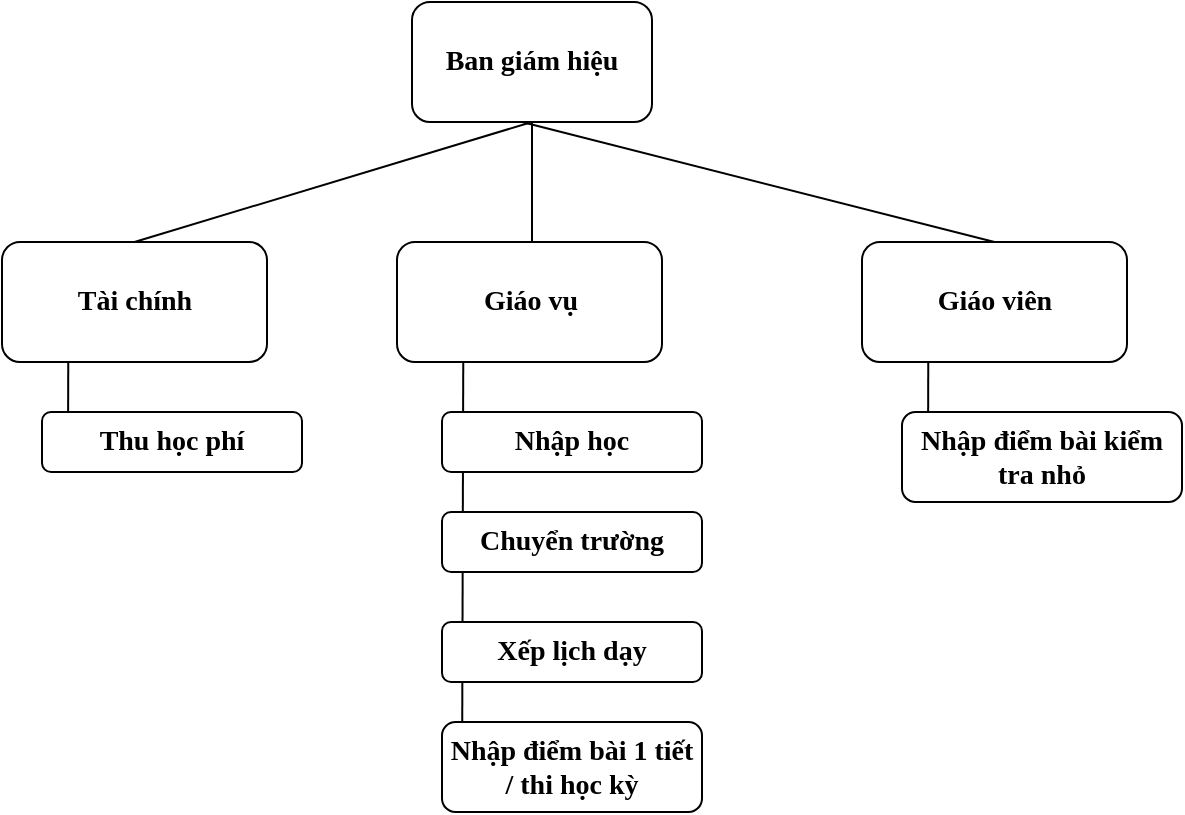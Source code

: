 <mxfile version="17.4.3" type="browser"><diagram id="tEWdI7mVtPkx2p7Z6v2a" name="Page-1"><mxGraphModel dx="1502" dy="595" grid="1" gridSize="10" guides="1" tooltips="1" connect="1" arrows="1" fold="1" page="1" pageScale="1" pageWidth="850" pageHeight="1100" math="0" shadow="0"><root><mxCell id="0"/><mxCell id="1" parent="0"/><mxCell id="K2OTlTdqy1Unsep3kpDC-1" value="Ban giám hiệu" style="rounded=1;whiteSpace=wrap;html=1;fontStyle=1;fontFamily=Times New Roman;fontSize=14;" parent="1" vertex="1"><mxGeometry x="305" y="120" width="120" height="60" as="geometry"/></mxCell><mxCell id="K2OTlTdqy1Unsep3kpDC-2" value="Giáo viên" style="rounded=1;whiteSpace=wrap;html=1;fontStyle=1;fontFamily=Times New Roman;fontSize=14;" parent="1" vertex="1"><mxGeometry x="530" y="240" width="132.5" height="60" as="geometry"/></mxCell><mxCell id="K2OTlTdqy1Unsep3kpDC-3" value="Giáo vụ" style="rounded=1;whiteSpace=wrap;html=1;fontStyle=1;fontFamily=Times New Roman;fontSize=14;" parent="1" vertex="1"><mxGeometry x="297.5" y="240" width="132.5" height="60" as="geometry"/></mxCell><mxCell id="HcM3e8plRM3n5sKobz2G-1" value="" style="endArrow=none;html=1;rounded=0;entryX=0.5;entryY=1;entryDx=0;entryDy=0;" parent="1" target="K2OTlTdqy1Unsep3kpDC-1" edge="1"><mxGeometry width="50" height="50" relative="1" as="geometry"><mxPoint x="365" y="240" as="sourcePoint"/><mxPoint x="360" y="220" as="targetPoint"/></mxGeometry></mxCell><mxCell id="HcM3e8plRM3n5sKobz2G-2" value="" style="endArrow=none;html=1;rounded=0;entryX=0.5;entryY=1;entryDx=0;entryDy=0;exitX=0.5;exitY=0;exitDx=0;exitDy=0;" parent="1" source="K2OTlTdqy1Unsep3kpDC-2" edge="1"><mxGeometry width="50" height="50" relative="1" as="geometry"><mxPoint x="240" y="250" as="sourcePoint"/><mxPoint x="360" y="180" as="targetPoint"/></mxGeometry></mxCell><mxCell id="HcM3e8plRM3n5sKobz2G-3" value="Tài chính" style="rounded=1;whiteSpace=wrap;html=1;fontStyle=1;fontFamily=Times New Roman;fontSize=14;" parent="1" vertex="1"><mxGeometry x="100" y="240" width="132.5" height="60" as="geometry"/></mxCell><mxCell id="HcM3e8plRM3n5sKobz2G-4" value="" style="endArrow=none;html=1;rounded=0;exitX=0.5;exitY=0;exitDx=0;exitDy=0;entryX=0.5;entryY=1;entryDx=0;entryDy=0;" parent="1" source="HcM3e8plRM3n5sKobz2G-3" target="K2OTlTdqy1Unsep3kpDC-1" edge="1"><mxGeometry width="50" height="50" relative="1" as="geometry"><mxPoint x="375" y="260" as="sourcePoint"/><mxPoint x="375" y="190" as="targetPoint"/><Array as="points"/></mxGeometry></mxCell><mxCell id="HcM3e8plRM3n5sKobz2G-5" value="" style="endArrow=none;html=1;rounded=0;entryX=0.25;entryY=1;entryDx=0;entryDy=0;" parent="1" target="HcM3e8plRM3n5sKobz2G-3" edge="1"><mxGeometry width="50" height="50" relative="1" as="geometry"><mxPoint x="133" y="350" as="sourcePoint"/><mxPoint x="470" y="300" as="targetPoint"/></mxGeometry></mxCell><mxCell id="HcM3e8plRM3n5sKobz2G-6" value="Thu học phí" style="rounded=1;whiteSpace=wrap;html=1;fontStyle=1;fontFamily=Times New Roman;fontSize=14;" parent="1" vertex="1"><mxGeometry x="120" y="325" width="130" height="30" as="geometry"/></mxCell><mxCell id="HcM3e8plRM3n5sKobz2G-11" value="" style="endArrow=none;html=1;rounded=0;entryX=0.25;entryY=1;entryDx=0;entryDy=0;" parent="1" target="K2OTlTdqy1Unsep3kpDC-3" edge="1"><mxGeometry width="50" height="50" relative="1" as="geometry"><mxPoint x="330" y="523" as="sourcePoint"/><mxPoint x="470" y="310" as="targetPoint"/></mxGeometry></mxCell><mxCell id="HcM3e8plRM3n5sKobz2G-12" value="Nhập học" style="rounded=1;whiteSpace=wrap;html=1;fontStyle=1;fontFamily=Times New Roman;fontSize=14;" parent="1" vertex="1"><mxGeometry x="320" y="325" width="130" height="30" as="geometry"/></mxCell><mxCell id="HcM3e8plRM3n5sKobz2G-21" value="" style="endArrow=none;html=1;rounded=0;entryX=0.25;entryY=1;entryDx=0;entryDy=0;" parent="1" target="K2OTlTdqy1Unsep3kpDC-2" edge="1"><mxGeometry width="50" height="50" relative="1" as="geometry"><mxPoint x="563" y="360" as="sourcePoint"/><mxPoint x="345" y="310" as="targetPoint"/></mxGeometry></mxCell><mxCell id="HcM3e8plRM3n5sKobz2G-22" value="Nhập điểm bài kiểm tra nhỏ" style="rounded=1;whiteSpace=wrap;html=1;fontStyle=1;fontFamily=Times New Roman;fontSize=14;" parent="1" vertex="1"><mxGeometry x="550" y="325" width="140" height="45" as="geometry"/></mxCell><mxCell id="HcM3e8plRM3n5sKobz2G-33" value="Xếp lịch dạy" style="rounded=1;whiteSpace=wrap;html=1;fontStyle=1;fontFamily=Times New Roman;fontSize=14;" parent="1" vertex="1"><mxGeometry x="320" y="430" width="130" height="30" as="geometry"/></mxCell><mxCell id="pDL8mg4vDMgewZMmL25r-1" value="Chuyển trường" style="rounded=1;whiteSpace=wrap;html=1;fontStyle=1;fontFamily=Times New Roman;fontSize=14;" parent="1" vertex="1"><mxGeometry x="320" y="375" width="130" height="30" as="geometry"/></mxCell><mxCell id="C6GLrrp6OpY6JNI9OMKU-1" value="Nhập điểm bài 1 tiết / thi học kỳ" style="rounded=1;whiteSpace=wrap;html=1;fontStyle=1;fontFamily=Times New Roman;fontSize=14;" vertex="1" parent="1"><mxGeometry x="320" y="480" width="130" height="45" as="geometry"/></mxCell></root></mxGraphModel></diagram></mxfile>